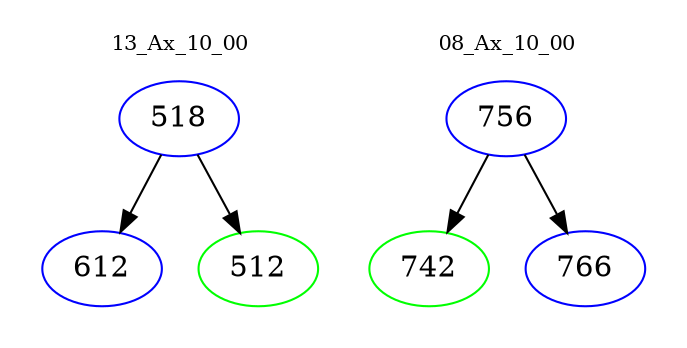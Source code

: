 digraph{
subgraph cluster_0 {
color = white
label = "13_Ax_10_00";
fontsize=10;
T0_518 [label="518", color="blue"]
T0_518 -> T0_612 [color="black"]
T0_612 [label="612", color="blue"]
T0_518 -> T0_512 [color="black"]
T0_512 [label="512", color="green"]
}
subgraph cluster_1 {
color = white
label = "08_Ax_10_00";
fontsize=10;
T1_756 [label="756", color="blue"]
T1_756 -> T1_742 [color="black"]
T1_742 [label="742", color="green"]
T1_756 -> T1_766 [color="black"]
T1_766 [label="766", color="blue"]
}
}
